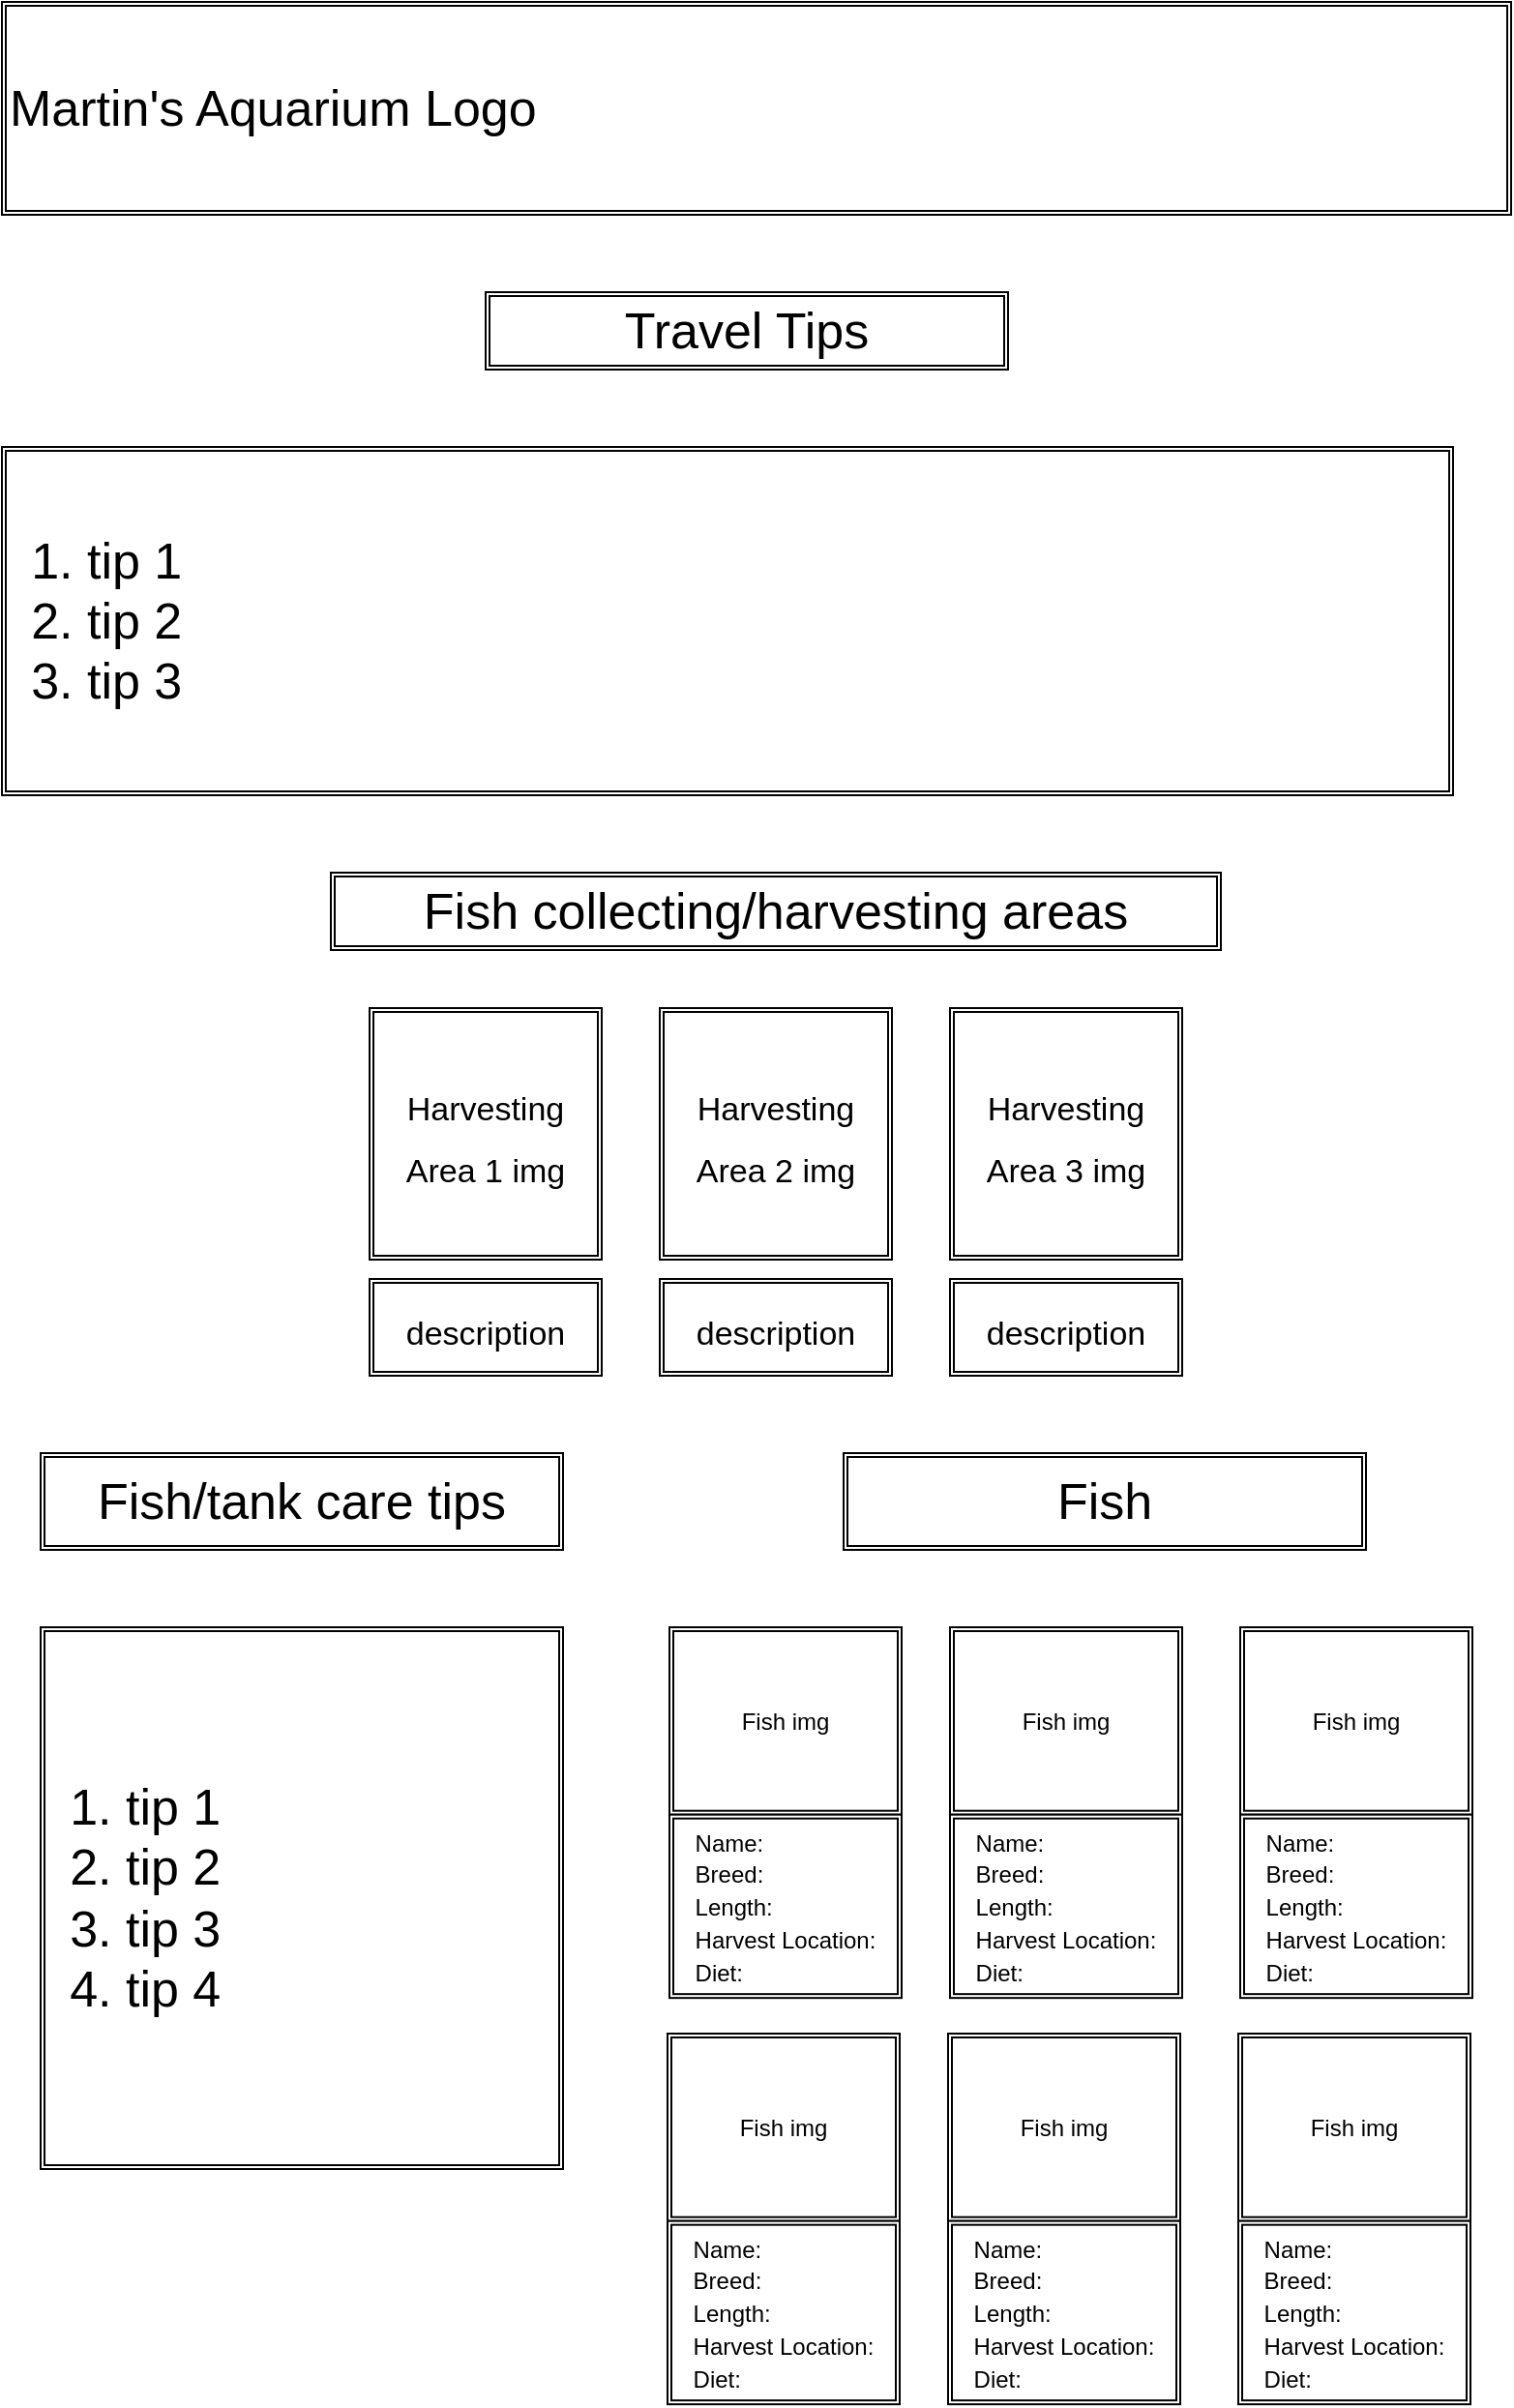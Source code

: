 <mxfile>
    <diagram id="ejLCpa9NE0bKKi8KCpJC" name="Page-1">
        <mxGraphModel dx="836" dy="813" grid="1" gridSize="10" guides="1" tooltips="1" connect="1" arrows="1" fold="1" page="1" pageScale="1" pageWidth="850" pageHeight="1100" math="0" shadow="0">
            <root>
                <mxCell id="0"/>
                <mxCell id="1" parent="0"/>
                <mxCell id="4" value="&lt;font style=&quot;font-size: 26px;&quot;&gt;Martin's Aquarium Logo&lt;/font&gt;" style="shape=ext;double=1;rounded=0;whiteSpace=wrap;html=1;align=left;" parent="1" vertex="1">
                    <mxGeometry x="40" y="60" width="780" height="110" as="geometry"/>
                </mxCell>
                <mxCell id="5" value="Fish/tank care tips" style="shape=ext;double=1;rounded=0;whiteSpace=wrap;html=1;fontSize=26;" parent="1" vertex="1">
                    <mxGeometry x="60" y="810" width="270" height="50" as="geometry"/>
                </mxCell>
                <mxCell id="15" value="Fish collecting/harvesting areas" style="shape=ext;double=1;rounded=0;whiteSpace=wrap;html=1;fontSize=26;" parent="1" vertex="1">
                    <mxGeometry x="210" y="510" width="460" height="40" as="geometry"/>
                </mxCell>
                <mxCell id="16" value="Travel Tips" style="shape=ext;double=1;rounded=0;whiteSpace=wrap;html=1;fontSize=26;" parent="1" vertex="1">
                    <mxGeometry x="290" y="210" width="270" height="40" as="geometry"/>
                </mxCell>
                <mxCell id="17" value="&lt;ol&gt;&lt;li&gt;tip 1&lt;/li&gt;&lt;li&gt;tip 2&lt;/li&gt;&lt;li&gt;tip 3&lt;/li&gt;&lt;/ol&gt;" style="shape=ext;double=1;rounded=0;whiteSpace=wrap;html=1;fontSize=26;align=left;" parent="1" vertex="1">
                    <mxGeometry x="40" y="290" width="750" height="180" as="geometry"/>
                </mxCell>
                <mxCell id="19" value="&lt;font style=&quot;font-size: 17px;&quot;&gt;Harvesting Area 1 img&lt;/font&gt;" style="shape=ext;double=1;rounded=0;whiteSpace=wrap;html=1;fontSize=26;" parent="1" vertex="1">
                    <mxGeometry x="230" y="580" width="120" height="130" as="geometry"/>
                </mxCell>
                <mxCell id="22" value="&lt;ol&gt;&lt;li&gt;tip 1&lt;/li&gt;&lt;li&gt;tip 2&lt;/li&gt;&lt;li&gt;tip 3&lt;/li&gt;&lt;li&gt;tip 4&lt;/li&gt;&lt;/ol&gt;" style="shape=ext;double=1;rounded=0;whiteSpace=wrap;html=1;fontSize=26;align=left;" parent="1" vertex="1">
                    <mxGeometry x="60" y="900" width="270" height="280" as="geometry"/>
                </mxCell>
                <mxCell id="23" value="Fish" style="shape=ext;double=1;rounded=0;whiteSpace=wrap;html=1;fontSize=26;" parent="1" vertex="1">
                    <mxGeometry x="475" y="810" width="270" height="50" as="geometry"/>
                </mxCell>
                <mxCell id="25" value="&lt;font style=&quot;font-size: 17px;&quot;&gt;description&lt;/font&gt;" style="shape=ext;double=1;rounded=0;whiteSpace=wrap;html=1;fontSize=26;" parent="1" vertex="1">
                    <mxGeometry x="230" y="720" width="120" height="50" as="geometry"/>
                </mxCell>
                <mxCell id="26" value="&lt;font style=&quot;font-size: 17px;&quot;&gt;Harvesting Area 2 img&lt;/font&gt;" style="shape=ext;double=1;rounded=0;whiteSpace=wrap;html=1;fontSize=26;" parent="1" vertex="1">
                    <mxGeometry x="380" y="580" width="120" height="130" as="geometry"/>
                </mxCell>
                <mxCell id="27" value="&lt;font style=&quot;font-size: 17px;&quot;&gt;description&lt;/font&gt;" style="shape=ext;double=1;rounded=0;whiteSpace=wrap;html=1;fontSize=26;" parent="1" vertex="1">
                    <mxGeometry x="380" y="720" width="120" height="50" as="geometry"/>
                </mxCell>
                <mxCell id="28" value="&lt;font style=&quot;font-size: 17px;&quot;&gt;Harvesting Area 3 img&lt;/font&gt;" style="shape=ext;double=1;rounded=0;whiteSpace=wrap;html=1;fontSize=26;" parent="1" vertex="1">
                    <mxGeometry x="530" y="580" width="120" height="130" as="geometry"/>
                </mxCell>
                <mxCell id="29" value="&lt;font style=&quot;font-size: 17px;&quot;&gt;description&lt;/font&gt;" style="shape=ext;double=1;rounded=0;whiteSpace=wrap;html=1;fontSize=26;" parent="1" vertex="1">
                    <mxGeometry x="530" y="720" width="120" height="50" as="geometry"/>
                </mxCell>
                <mxCell id="52" value="" style="group" vertex="1" connectable="0" parent="1">
                    <mxGeometry x="385" y="900.001" width="120" height="191.579" as="geometry"/>
                </mxCell>
                <mxCell id="30" value="&lt;font style=&quot;font-size: 12px;&quot;&gt;Fish img&lt;br&gt;&lt;/font&gt;" style="shape=ext;double=1;rounded=0;whiteSpace=wrap;html=1;fontSize=14;align=center;" parent="52" vertex="1">
                    <mxGeometry width="120" height="96.842" as="geometry"/>
                </mxCell>
                <mxCell id="31" value="&lt;div style=&quot;text-align: left;&quot;&gt;&lt;span style=&quot;font-size: 12px;&quot;&gt;Name:&lt;/span&gt;&lt;/div&gt;&lt;div style=&quot;text-align: left;&quot;&gt;&lt;span style=&quot;font-size: 12px;&quot;&gt;Breed:&lt;/span&gt;&lt;/div&gt;&lt;div style=&quot;text-align: left;&quot;&gt;&lt;span style=&quot;font-size: 12px;&quot;&gt;Length:&lt;/span&gt;&lt;/div&gt;&lt;div style=&quot;text-align: left;&quot;&gt;&lt;span style=&quot;font-size: 12px;&quot;&gt;Harvest Location:&lt;/span&gt;&lt;/div&gt;&lt;div style=&quot;text-align: left;&quot;&gt;&lt;span style=&quot;font-size: 12px;&quot;&gt;Diet:&lt;/span&gt;&lt;/div&gt;" style="shape=ext;double=1;rounded=0;whiteSpace=wrap;html=1;fontSize=14;align=center;" parent="52" vertex="1">
                    <mxGeometry y="96.839" width="120" height="94.74" as="geometry"/>
                </mxCell>
                <mxCell id="53" value="" style="group" vertex="1" connectable="0" parent="1">
                    <mxGeometry x="530" y="900.001" width="120" height="191.579" as="geometry"/>
                </mxCell>
                <mxCell id="54" value="&lt;font style=&quot;font-size: 12px;&quot;&gt;Fish img&lt;br&gt;&lt;/font&gt;" style="shape=ext;double=1;rounded=0;whiteSpace=wrap;html=1;fontSize=14;align=center;" vertex="1" parent="53">
                    <mxGeometry width="120" height="96.842" as="geometry"/>
                </mxCell>
                <mxCell id="55" value="&lt;div style=&quot;text-align: left;&quot;&gt;&lt;span style=&quot;font-size: 12px;&quot;&gt;Name:&lt;/span&gt;&lt;/div&gt;&lt;div style=&quot;text-align: left;&quot;&gt;&lt;span style=&quot;font-size: 12px;&quot;&gt;Breed:&lt;/span&gt;&lt;/div&gt;&lt;div style=&quot;text-align: left;&quot;&gt;&lt;span style=&quot;font-size: 12px;&quot;&gt;Length:&lt;/span&gt;&lt;/div&gt;&lt;div style=&quot;text-align: left;&quot;&gt;&lt;span style=&quot;font-size: 12px;&quot;&gt;Harvest Location:&lt;/span&gt;&lt;/div&gt;&lt;div style=&quot;text-align: left;&quot;&gt;&lt;span style=&quot;font-size: 12px;&quot;&gt;Diet:&lt;/span&gt;&lt;/div&gt;" style="shape=ext;double=1;rounded=0;whiteSpace=wrap;html=1;fontSize=14;align=center;" vertex="1" parent="53">
                    <mxGeometry y="96.839" width="120" height="94.74" as="geometry"/>
                </mxCell>
                <mxCell id="56" value="" style="group" vertex="1" connectable="0" parent="1">
                    <mxGeometry x="680" y="900.001" width="120" height="191.579" as="geometry"/>
                </mxCell>
                <mxCell id="57" value="&lt;font style=&quot;font-size: 12px;&quot;&gt;Fish img&lt;br&gt;&lt;/font&gt;" style="shape=ext;double=1;rounded=0;whiteSpace=wrap;html=1;fontSize=14;align=center;" vertex="1" parent="56">
                    <mxGeometry width="120" height="96.842" as="geometry"/>
                </mxCell>
                <mxCell id="58" value="&lt;div style=&quot;text-align: left;&quot;&gt;&lt;span style=&quot;font-size: 12px;&quot;&gt;Name:&lt;/span&gt;&lt;/div&gt;&lt;div style=&quot;text-align: left;&quot;&gt;&lt;span style=&quot;font-size: 12px;&quot;&gt;Breed:&lt;/span&gt;&lt;/div&gt;&lt;div style=&quot;text-align: left;&quot;&gt;&lt;span style=&quot;font-size: 12px;&quot;&gt;Length:&lt;/span&gt;&lt;/div&gt;&lt;div style=&quot;text-align: left;&quot;&gt;&lt;span style=&quot;font-size: 12px;&quot;&gt;Harvest Location:&lt;/span&gt;&lt;/div&gt;&lt;div style=&quot;text-align: left;&quot;&gt;&lt;span style=&quot;font-size: 12px;&quot;&gt;Diet:&lt;/span&gt;&lt;/div&gt;" style="shape=ext;double=1;rounded=0;whiteSpace=wrap;html=1;fontSize=14;align=center;" vertex="1" parent="56">
                    <mxGeometry y="96.839" width="120" height="94.74" as="geometry"/>
                </mxCell>
                <mxCell id="59" value="" style="group" vertex="1" connectable="0" parent="1">
                    <mxGeometry x="384" y="1110.001" width="120" height="191.579" as="geometry"/>
                </mxCell>
                <mxCell id="60" value="&lt;font style=&quot;font-size: 12px;&quot;&gt;Fish img&lt;br&gt;&lt;/font&gt;" style="shape=ext;double=1;rounded=0;whiteSpace=wrap;html=1;fontSize=14;align=center;" vertex="1" parent="59">
                    <mxGeometry width="120" height="96.842" as="geometry"/>
                </mxCell>
                <mxCell id="61" value="&lt;div style=&quot;text-align: left;&quot;&gt;&lt;span style=&quot;font-size: 12px;&quot;&gt;Name:&lt;/span&gt;&lt;/div&gt;&lt;div style=&quot;text-align: left;&quot;&gt;&lt;span style=&quot;font-size: 12px;&quot;&gt;Breed:&lt;/span&gt;&lt;/div&gt;&lt;div style=&quot;text-align: left;&quot;&gt;&lt;span style=&quot;font-size: 12px;&quot;&gt;Length:&lt;/span&gt;&lt;/div&gt;&lt;div style=&quot;text-align: left;&quot;&gt;&lt;span style=&quot;font-size: 12px;&quot;&gt;Harvest Location:&lt;/span&gt;&lt;/div&gt;&lt;div style=&quot;text-align: left;&quot;&gt;&lt;span style=&quot;font-size: 12px;&quot;&gt;Diet:&lt;/span&gt;&lt;/div&gt;" style="shape=ext;double=1;rounded=0;whiteSpace=wrap;html=1;fontSize=14;align=center;" vertex="1" parent="59">
                    <mxGeometry y="96.839" width="120" height="94.74" as="geometry"/>
                </mxCell>
                <mxCell id="62" value="" style="group" vertex="1" connectable="0" parent="1">
                    <mxGeometry x="529" y="1110.001" width="120" height="191.579" as="geometry"/>
                </mxCell>
                <mxCell id="63" value="&lt;font style=&quot;font-size: 12px;&quot;&gt;Fish img&lt;br&gt;&lt;/font&gt;" style="shape=ext;double=1;rounded=0;whiteSpace=wrap;html=1;fontSize=14;align=center;" vertex="1" parent="62">
                    <mxGeometry width="120" height="96.842" as="geometry"/>
                </mxCell>
                <mxCell id="64" value="&lt;div style=&quot;text-align: left;&quot;&gt;&lt;span style=&quot;font-size: 12px;&quot;&gt;Name:&lt;/span&gt;&lt;/div&gt;&lt;div style=&quot;text-align: left;&quot;&gt;&lt;span style=&quot;font-size: 12px;&quot;&gt;Breed:&lt;/span&gt;&lt;/div&gt;&lt;div style=&quot;text-align: left;&quot;&gt;&lt;span style=&quot;font-size: 12px;&quot;&gt;Length:&lt;/span&gt;&lt;/div&gt;&lt;div style=&quot;text-align: left;&quot;&gt;&lt;span style=&quot;font-size: 12px;&quot;&gt;Harvest Location:&lt;/span&gt;&lt;/div&gt;&lt;div style=&quot;text-align: left;&quot;&gt;&lt;span style=&quot;font-size: 12px;&quot;&gt;Diet:&lt;/span&gt;&lt;/div&gt;" style="shape=ext;double=1;rounded=0;whiteSpace=wrap;html=1;fontSize=14;align=center;" vertex="1" parent="62">
                    <mxGeometry y="96.839" width="120" height="94.74" as="geometry"/>
                </mxCell>
                <mxCell id="65" value="" style="group" vertex="1" connectable="0" parent="1">
                    <mxGeometry x="679" y="1110.001" width="120" height="191.579" as="geometry"/>
                </mxCell>
                <mxCell id="66" value="&lt;font style=&quot;font-size: 12px;&quot;&gt;Fish img&lt;br&gt;&lt;/font&gt;" style="shape=ext;double=1;rounded=0;whiteSpace=wrap;html=1;fontSize=14;align=center;" vertex="1" parent="65">
                    <mxGeometry width="120" height="96.842" as="geometry"/>
                </mxCell>
                <mxCell id="67" value="&lt;div style=&quot;text-align: left;&quot;&gt;&lt;span style=&quot;font-size: 12px;&quot;&gt;Name:&lt;/span&gt;&lt;/div&gt;&lt;div style=&quot;text-align: left;&quot;&gt;&lt;span style=&quot;font-size: 12px;&quot;&gt;Breed:&lt;/span&gt;&lt;/div&gt;&lt;div style=&quot;text-align: left;&quot;&gt;&lt;span style=&quot;font-size: 12px;&quot;&gt;Length:&lt;/span&gt;&lt;/div&gt;&lt;div style=&quot;text-align: left;&quot;&gt;&lt;span style=&quot;font-size: 12px;&quot;&gt;Harvest Location:&lt;/span&gt;&lt;/div&gt;&lt;div style=&quot;text-align: left;&quot;&gt;&lt;span style=&quot;font-size: 12px;&quot;&gt;Diet:&lt;/span&gt;&lt;/div&gt;" style="shape=ext;double=1;rounded=0;whiteSpace=wrap;html=1;fontSize=14;align=center;" vertex="1" parent="65">
                    <mxGeometry y="96.839" width="120" height="94.74" as="geometry"/>
                </mxCell>
            </root>
        </mxGraphModel>
    </diagram>
</mxfile>